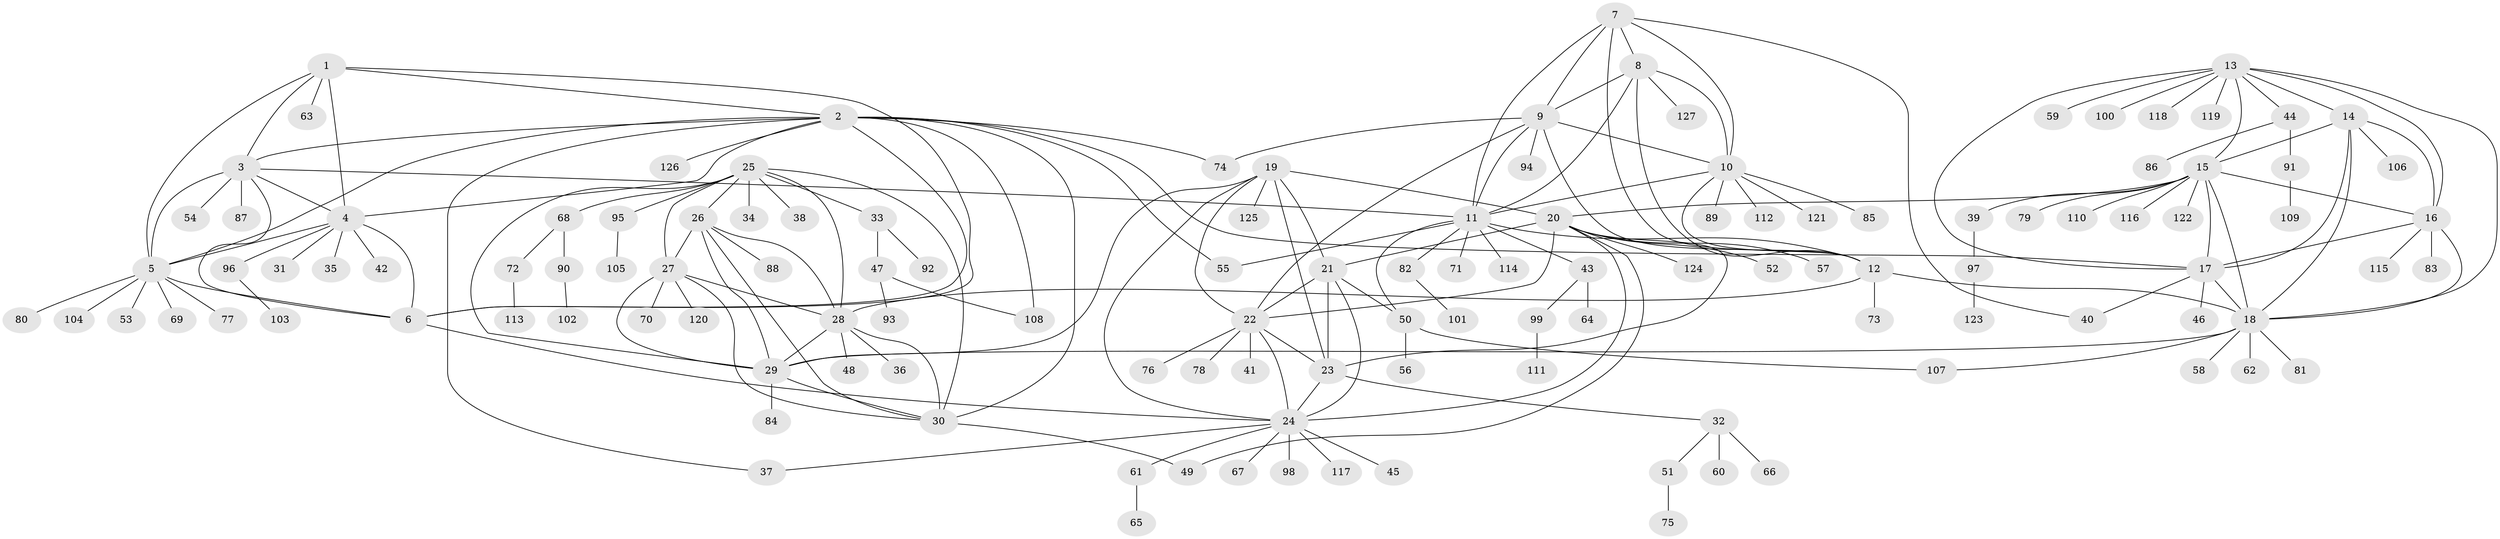 // Generated by graph-tools (version 1.1) at 2025/26/03/09/25 03:26:41]
// undirected, 127 vertices, 190 edges
graph export_dot {
graph [start="1"]
  node [color=gray90,style=filled];
  1;
  2;
  3;
  4;
  5;
  6;
  7;
  8;
  9;
  10;
  11;
  12;
  13;
  14;
  15;
  16;
  17;
  18;
  19;
  20;
  21;
  22;
  23;
  24;
  25;
  26;
  27;
  28;
  29;
  30;
  31;
  32;
  33;
  34;
  35;
  36;
  37;
  38;
  39;
  40;
  41;
  42;
  43;
  44;
  45;
  46;
  47;
  48;
  49;
  50;
  51;
  52;
  53;
  54;
  55;
  56;
  57;
  58;
  59;
  60;
  61;
  62;
  63;
  64;
  65;
  66;
  67;
  68;
  69;
  70;
  71;
  72;
  73;
  74;
  75;
  76;
  77;
  78;
  79;
  80;
  81;
  82;
  83;
  84;
  85;
  86;
  87;
  88;
  89;
  90;
  91;
  92;
  93;
  94;
  95;
  96;
  97;
  98;
  99;
  100;
  101;
  102;
  103;
  104;
  105;
  106;
  107;
  108;
  109;
  110;
  111;
  112;
  113;
  114;
  115;
  116;
  117;
  118;
  119;
  120;
  121;
  122;
  123;
  124;
  125;
  126;
  127;
  1 -- 2;
  1 -- 3;
  1 -- 4;
  1 -- 5;
  1 -- 6;
  1 -- 63;
  2 -- 3;
  2 -- 4;
  2 -- 5;
  2 -- 6;
  2 -- 17;
  2 -- 30;
  2 -- 37;
  2 -- 55;
  2 -- 74;
  2 -- 108;
  2 -- 126;
  3 -- 4;
  3 -- 5;
  3 -- 6;
  3 -- 11;
  3 -- 54;
  3 -- 87;
  4 -- 5;
  4 -- 6;
  4 -- 31;
  4 -- 35;
  4 -- 42;
  4 -- 96;
  5 -- 6;
  5 -- 53;
  5 -- 69;
  5 -- 77;
  5 -- 80;
  5 -- 104;
  6 -- 24;
  7 -- 8;
  7 -- 9;
  7 -- 10;
  7 -- 11;
  7 -- 12;
  7 -- 40;
  8 -- 9;
  8 -- 10;
  8 -- 11;
  8 -- 12;
  8 -- 127;
  9 -- 10;
  9 -- 11;
  9 -- 12;
  9 -- 22;
  9 -- 74;
  9 -- 94;
  10 -- 11;
  10 -- 12;
  10 -- 85;
  10 -- 89;
  10 -- 112;
  10 -- 121;
  11 -- 12;
  11 -- 43;
  11 -- 50;
  11 -- 55;
  11 -- 71;
  11 -- 82;
  11 -- 114;
  12 -- 18;
  12 -- 28;
  12 -- 73;
  13 -- 14;
  13 -- 15;
  13 -- 16;
  13 -- 17;
  13 -- 18;
  13 -- 44;
  13 -- 59;
  13 -- 100;
  13 -- 118;
  13 -- 119;
  14 -- 15;
  14 -- 16;
  14 -- 17;
  14 -- 18;
  14 -- 106;
  15 -- 16;
  15 -- 17;
  15 -- 18;
  15 -- 20;
  15 -- 39;
  15 -- 79;
  15 -- 110;
  15 -- 116;
  15 -- 122;
  16 -- 17;
  16 -- 18;
  16 -- 83;
  16 -- 115;
  17 -- 18;
  17 -- 40;
  17 -- 46;
  18 -- 29;
  18 -- 58;
  18 -- 62;
  18 -- 81;
  18 -- 107;
  19 -- 20;
  19 -- 21;
  19 -- 22;
  19 -- 23;
  19 -- 24;
  19 -- 29;
  19 -- 125;
  20 -- 21;
  20 -- 22;
  20 -- 23;
  20 -- 24;
  20 -- 49;
  20 -- 52;
  20 -- 57;
  20 -- 124;
  21 -- 22;
  21 -- 23;
  21 -- 24;
  21 -- 50;
  22 -- 23;
  22 -- 24;
  22 -- 41;
  22 -- 76;
  22 -- 78;
  23 -- 24;
  23 -- 32;
  24 -- 37;
  24 -- 45;
  24 -- 61;
  24 -- 67;
  24 -- 98;
  24 -- 117;
  25 -- 26;
  25 -- 27;
  25 -- 28;
  25 -- 29;
  25 -- 30;
  25 -- 33;
  25 -- 34;
  25 -- 38;
  25 -- 68;
  25 -- 95;
  26 -- 27;
  26 -- 28;
  26 -- 29;
  26 -- 30;
  26 -- 88;
  27 -- 28;
  27 -- 29;
  27 -- 30;
  27 -- 70;
  27 -- 120;
  28 -- 29;
  28 -- 30;
  28 -- 36;
  28 -- 48;
  29 -- 30;
  29 -- 84;
  30 -- 49;
  32 -- 51;
  32 -- 60;
  32 -- 66;
  33 -- 47;
  33 -- 92;
  39 -- 97;
  43 -- 64;
  43 -- 99;
  44 -- 86;
  44 -- 91;
  47 -- 93;
  47 -- 108;
  50 -- 56;
  50 -- 107;
  51 -- 75;
  61 -- 65;
  68 -- 72;
  68 -- 90;
  72 -- 113;
  82 -- 101;
  90 -- 102;
  91 -- 109;
  95 -- 105;
  96 -- 103;
  97 -- 123;
  99 -- 111;
}
